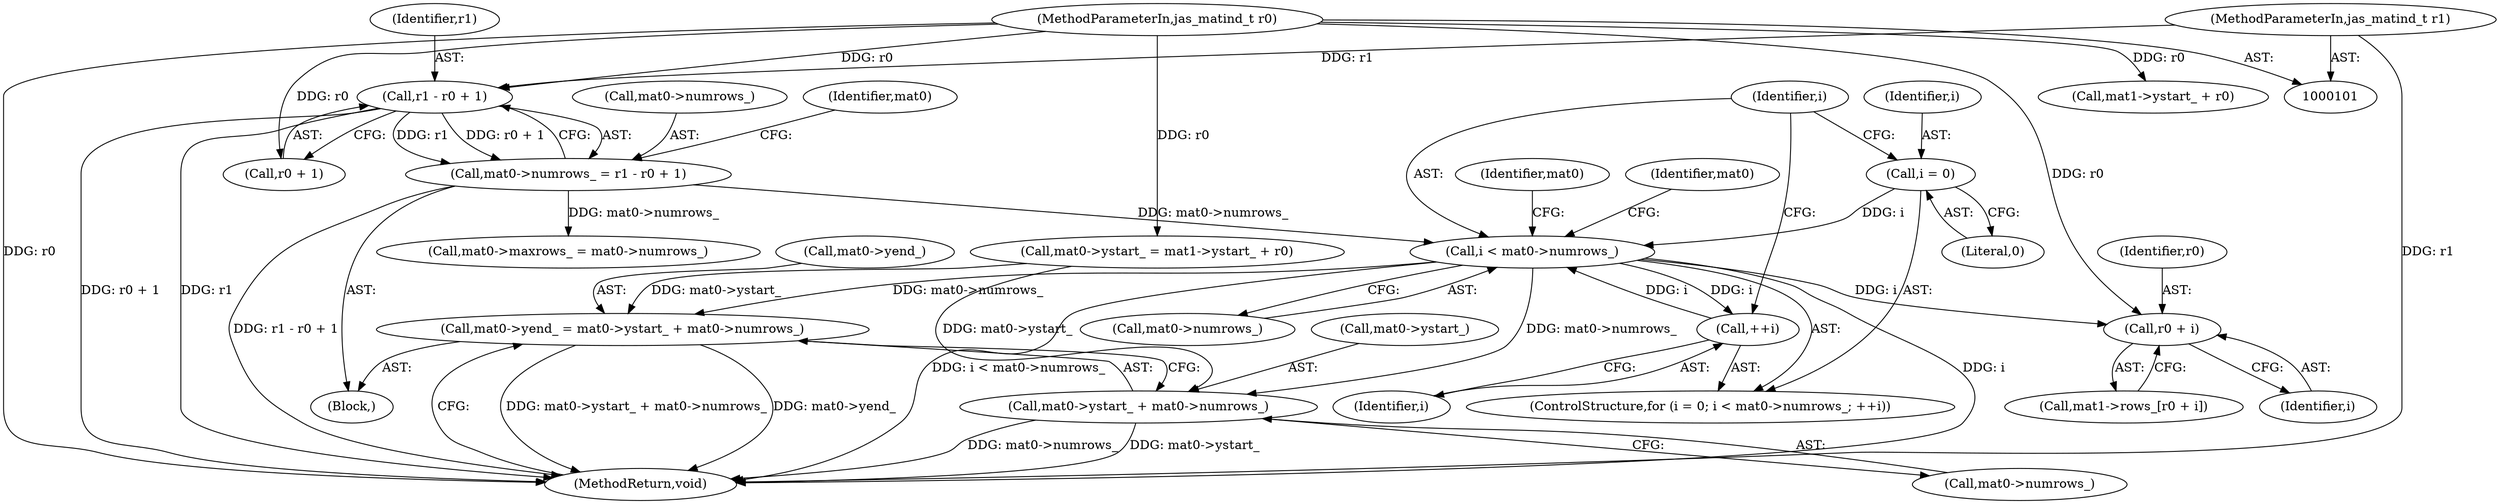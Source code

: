 digraph "0_jasper_d42b2388f7f8e0332c846675133acea151fc557a_17@pointer" {
"1000199" [label="(Call,i < mat0->numrows_)"];
"1000196" [label="(Call,i = 0)"];
"1000204" [label="(Call,++i)"];
"1000199" [label="(Call,i < mat0->numrows_)"];
"1000156" [label="(Call,mat0->numrows_ = r1 - r0 + 1)"];
"1000160" [label="(Call,r1 - r0 + 1)"];
"1000106" [label="(MethodParameterIn,jas_matind_t r1)"];
"1000104" [label="(MethodParameterIn,jas_matind_t r0)"];
"1000218" [label="(Call,r0 + i)"];
"1000251" [label="(Call,mat0->yend_ = mat0->ystart_ + mat0->numrows_)"];
"1000255" [label="(Call,mat0->ystart_ + mat0->numrows_)"];
"1000167" [label="(Identifier,mat0)"];
"1000256" [label="(Call,mat0->ystart_)"];
"1000104" [label="(MethodParameterIn,jas_matind_t r0)"];
"1000219" [label="(Identifier,r0)"];
"1000201" [label="(Call,mat0->numrows_)"];
"1000251" [label="(Call,mat0->yend_ = mat0->ystart_ + mat0->numrows_)"];
"1000210" [label="(Identifier,mat0)"];
"1000156" [label="(Call,mat0->numrows_ = r1 - r0 + 1)"];
"1000198" [label="(Literal,0)"];
"1000174" [label="(Call,mat0->maxrows_ = mat0->numrows_)"];
"1000262" [label="(MethodReturn,void)"];
"1000106" [label="(MethodParameterIn,jas_matind_t r1)"];
"1000224" [label="(Identifier,mat0)"];
"1000162" [label="(Call,r0 + 1)"];
"1000255" [label="(Call,mat0->ystart_ + mat0->numrows_)"];
"1000231" [label="(Call,mat0->ystart_ = mat1->ystart_ + r0)"];
"1000220" [label="(Identifier,i)"];
"1000195" [label="(ControlStructure,for (i = 0; i < mat0->numrows_; ++i))"];
"1000160" [label="(Call,r1 - r0 + 1)"];
"1000259" [label="(Call,mat0->numrows_)"];
"1000196" [label="(Call,i = 0)"];
"1000200" [label="(Identifier,i)"];
"1000157" [label="(Call,mat0->numrows_)"];
"1000218" [label="(Call,r0 + i)"];
"1000252" [label="(Call,mat0->yend_)"];
"1000205" [label="(Identifier,i)"];
"1000108" [label="(Block,)"];
"1000161" [label="(Identifier,r1)"];
"1000199" [label="(Call,i < mat0->numrows_)"];
"1000197" [label="(Identifier,i)"];
"1000204" [label="(Call,++i)"];
"1000214" [label="(Call,mat1->rows_[r0 + i])"];
"1000235" [label="(Call,mat1->ystart_ + r0)"];
"1000199" -> "1000195"  [label="AST: "];
"1000199" -> "1000201"  [label="CFG: "];
"1000200" -> "1000199"  [label="AST: "];
"1000201" -> "1000199"  [label="AST: "];
"1000210" -> "1000199"  [label="CFG: "];
"1000224" -> "1000199"  [label="CFG: "];
"1000199" -> "1000262"  [label="DDG: i"];
"1000199" -> "1000262"  [label="DDG: i < mat0->numrows_"];
"1000196" -> "1000199"  [label="DDG: i"];
"1000204" -> "1000199"  [label="DDG: i"];
"1000156" -> "1000199"  [label="DDG: mat0->numrows_"];
"1000199" -> "1000204"  [label="DDG: i"];
"1000199" -> "1000218"  [label="DDG: i"];
"1000199" -> "1000251"  [label="DDG: mat0->numrows_"];
"1000199" -> "1000255"  [label="DDG: mat0->numrows_"];
"1000196" -> "1000195"  [label="AST: "];
"1000196" -> "1000198"  [label="CFG: "];
"1000197" -> "1000196"  [label="AST: "];
"1000198" -> "1000196"  [label="AST: "];
"1000200" -> "1000196"  [label="CFG: "];
"1000204" -> "1000195"  [label="AST: "];
"1000204" -> "1000205"  [label="CFG: "];
"1000205" -> "1000204"  [label="AST: "];
"1000200" -> "1000204"  [label="CFG: "];
"1000156" -> "1000108"  [label="AST: "];
"1000156" -> "1000160"  [label="CFG: "];
"1000157" -> "1000156"  [label="AST: "];
"1000160" -> "1000156"  [label="AST: "];
"1000167" -> "1000156"  [label="CFG: "];
"1000156" -> "1000262"  [label="DDG: r1 - r0 + 1"];
"1000160" -> "1000156"  [label="DDG: r1"];
"1000160" -> "1000156"  [label="DDG: r0 + 1"];
"1000156" -> "1000174"  [label="DDG: mat0->numrows_"];
"1000160" -> "1000162"  [label="CFG: "];
"1000161" -> "1000160"  [label="AST: "];
"1000162" -> "1000160"  [label="AST: "];
"1000160" -> "1000262"  [label="DDG: r0 + 1"];
"1000160" -> "1000262"  [label="DDG: r1"];
"1000106" -> "1000160"  [label="DDG: r1"];
"1000104" -> "1000160"  [label="DDG: r0"];
"1000106" -> "1000101"  [label="AST: "];
"1000106" -> "1000262"  [label="DDG: r1"];
"1000104" -> "1000101"  [label="AST: "];
"1000104" -> "1000262"  [label="DDG: r0"];
"1000104" -> "1000162"  [label="DDG: r0"];
"1000104" -> "1000218"  [label="DDG: r0"];
"1000104" -> "1000231"  [label="DDG: r0"];
"1000104" -> "1000235"  [label="DDG: r0"];
"1000218" -> "1000214"  [label="AST: "];
"1000218" -> "1000220"  [label="CFG: "];
"1000219" -> "1000218"  [label="AST: "];
"1000220" -> "1000218"  [label="AST: "];
"1000214" -> "1000218"  [label="CFG: "];
"1000251" -> "1000108"  [label="AST: "];
"1000251" -> "1000255"  [label="CFG: "];
"1000252" -> "1000251"  [label="AST: "];
"1000255" -> "1000251"  [label="AST: "];
"1000262" -> "1000251"  [label="CFG: "];
"1000251" -> "1000262"  [label="DDG: mat0->ystart_ + mat0->numrows_"];
"1000251" -> "1000262"  [label="DDG: mat0->yend_"];
"1000231" -> "1000251"  [label="DDG: mat0->ystart_"];
"1000255" -> "1000259"  [label="CFG: "];
"1000256" -> "1000255"  [label="AST: "];
"1000259" -> "1000255"  [label="AST: "];
"1000255" -> "1000262"  [label="DDG: mat0->numrows_"];
"1000255" -> "1000262"  [label="DDG: mat0->ystart_"];
"1000231" -> "1000255"  [label="DDG: mat0->ystart_"];
}
